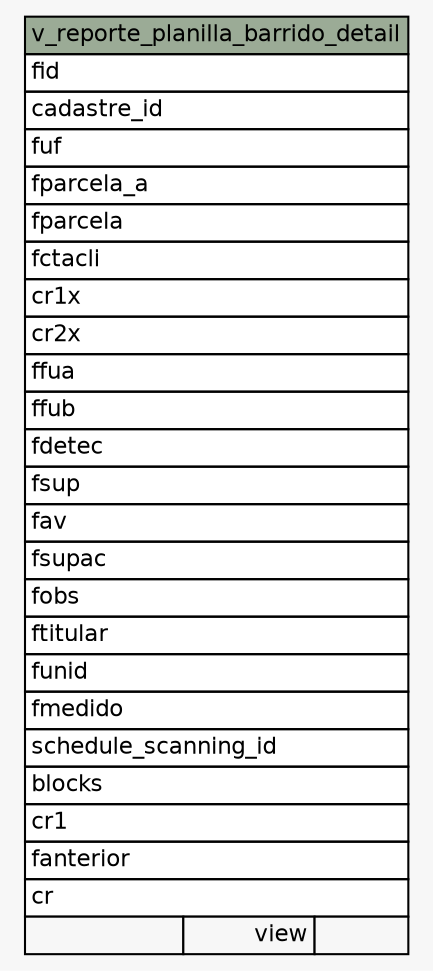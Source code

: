 // dot 2.38.0 on Linux 4.10.0-32-generic
digraph "v_reporte_planilla_barrido_detail" {
  graph [
    rankdir="RL"
    bgcolor="#f7f7f7"
  ];
  node [
    fontname="Helvetica"
    fontsize="11"
    shape="plaintext"
  ];
  edge [
    arrowsize="0.8"
  ];
  "v_reporte_planilla_barrido_detail" [
    label=<
    <TABLE BORDER="0" CELLBORDER="1" CELLSPACING="0" BGCOLOR="#ffffff">
      <TR><TD PORT="v_reporte_planilla_barrido_detail.heading" COLSPAN="3" BGCOLOR="#9bab96" ALIGN="CENTER">v_reporte_planilla_barrido_detail</TD></TR>
      <TR><TD PORT="fid" COLSPAN="3" ALIGN="LEFT">fid</TD></TR>
      <TR><TD PORT="cadastre_id" COLSPAN="3" ALIGN="LEFT">cadastre_id</TD></TR>
      <TR><TD PORT="fuf" COLSPAN="3" ALIGN="LEFT">fuf</TD></TR>
      <TR><TD PORT="fparcela_a" COLSPAN="3" ALIGN="LEFT">fparcela_a</TD></TR>
      <TR><TD PORT="fparcela" COLSPAN="3" ALIGN="LEFT">fparcela</TD></TR>
      <TR><TD PORT="fctacli" COLSPAN="3" ALIGN="LEFT">fctacli</TD></TR>
      <TR><TD PORT="cr1x" COLSPAN="3" ALIGN="LEFT">cr1x</TD></TR>
      <TR><TD PORT="cr2x" COLSPAN="3" ALIGN="LEFT">cr2x</TD></TR>
      <TR><TD PORT="ffua" COLSPAN="3" ALIGN="LEFT">ffua</TD></TR>
      <TR><TD PORT="ffub" COLSPAN="3" ALIGN="LEFT">ffub</TD></TR>
      <TR><TD PORT="fdetec" COLSPAN="3" ALIGN="LEFT">fdetec</TD></TR>
      <TR><TD PORT="fsup" COLSPAN="3" ALIGN="LEFT">fsup</TD></TR>
      <TR><TD PORT="fav" COLSPAN="3" ALIGN="LEFT">fav</TD></TR>
      <TR><TD PORT="fsupac" COLSPAN="3" ALIGN="LEFT">fsupac</TD></TR>
      <TR><TD PORT="fobs" COLSPAN="3" ALIGN="LEFT">fobs</TD></TR>
      <TR><TD PORT="ftitular" COLSPAN="3" ALIGN="LEFT">ftitular</TD></TR>
      <TR><TD PORT="funid" COLSPAN="3" ALIGN="LEFT">funid</TD></TR>
      <TR><TD PORT="fmedido" COLSPAN="3" ALIGN="LEFT">fmedido</TD></TR>
      <TR><TD PORT="schedule_scanning_id" COLSPAN="3" ALIGN="LEFT">schedule_scanning_id</TD></TR>
      <TR><TD PORT="blocks" COLSPAN="3" ALIGN="LEFT">blocks</TD></TR>
      <TR><TD PORT="cr1" COLSPAN="3" ALIGN="LEFT">cr1</TD></TR>
      <TR><TD PORT="fanterior" COLSPAN="3" ALIGN="LEFT">fanterior</TD></TR>
      <TR><TD PORT="cr" COLSPAN="3" ALIGN="LEFT">cr</TD></TR>
      <TR><TD ALIGN="LEFT" BGCOLOR="#f7f7f7">  </TD><TD ALIGN="RIGHT" BGCOLOR="#f7f7f7">view</TD><TD ALIGN="RIGHT" BGCOLOR="#f7f7f7">  </TD></TR>
    </TABLE>>
    URL="tables/v_reporte_planilla_barrido_detail.html#"
    tooltip="v_reporte_planilla_barrido_detail"
  ];
}
